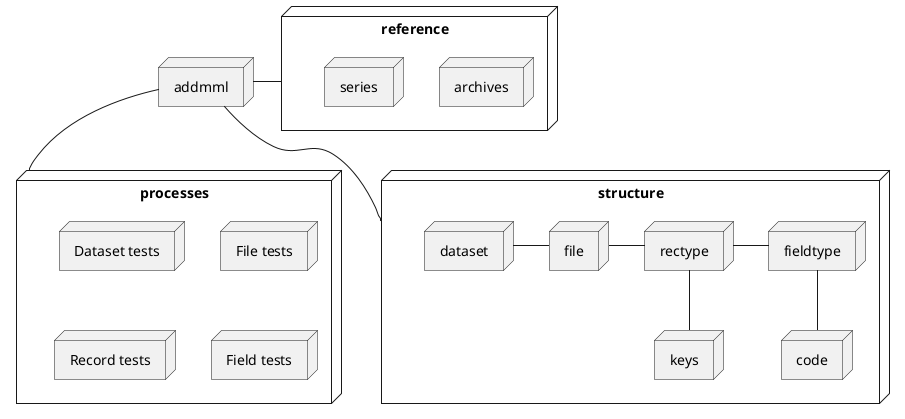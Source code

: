@startuml
node addmml

addmml -- processes
addmml - reference

node reference{
    node archives
    node series
}

node structure {
    node dataset
    node file
    node rectype
    node keys
    node fieldtype
    node code
    dataset - file
    file - rectype
    rectype -- keys
    rectype - fieldtype
    fieldtype -- code
}

addmml -- structure

node processes {
    node "Dataset tests"
    node "File tests"
    node "Record tests"
    node "Field tests"
}

@enduml